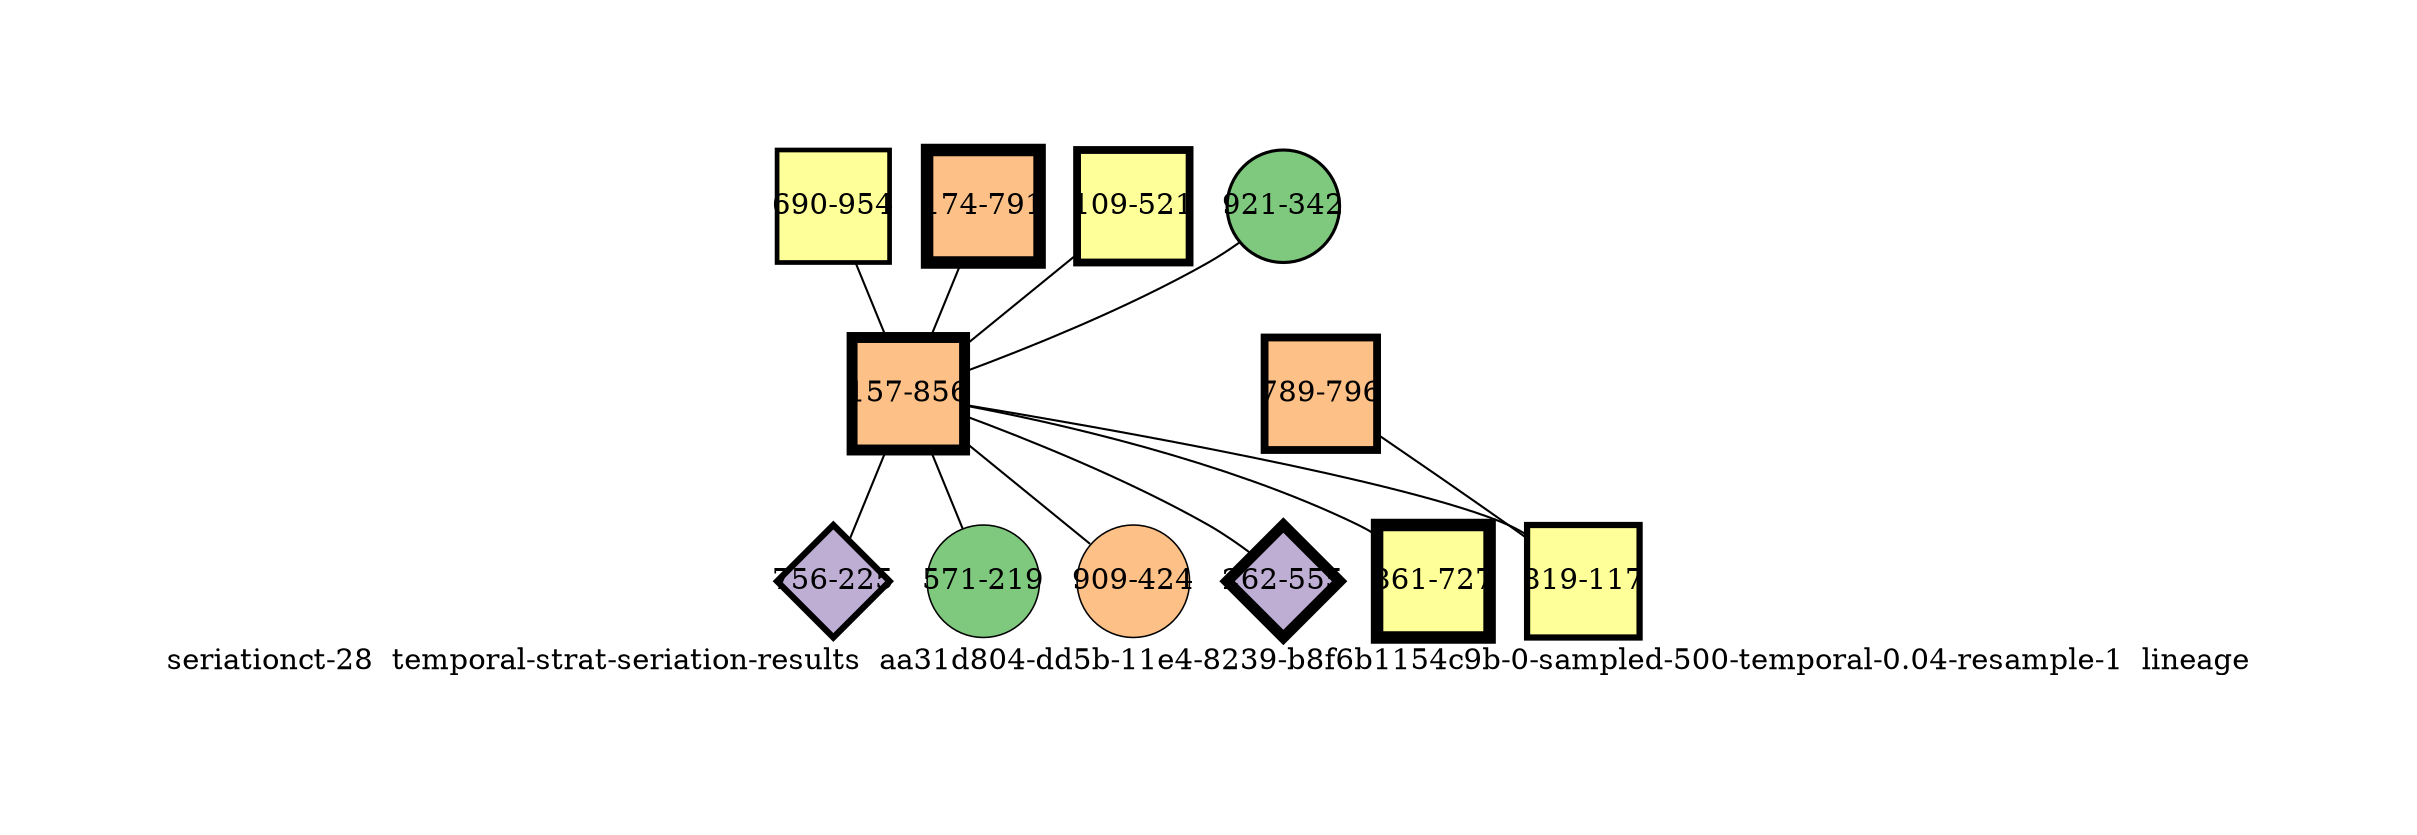 strict graph "seriationct-28  temporal-strat-seriation-results  aa31d804-dd5b-11e4-8239-b8f6b1154c9b-0-sampled-500-temporal-0.04-resample-1  lineage" {
labelloc=b;
ratio=auto;
pad="1.0";
label="seriationct-28  temporal-strat-seriation-results  aa31d804-dd5b-11e4-8239-b8f6b1154c9b-0-sampled-500-temporal-0.04-resample-1  lineage";
node [width="0.75", style=filled, fixedsize=true, height="0.75", shape=circle, label=""];
0 [xCoordinate="954.0", appears_in_slice=3, yCoordinate="690.0", colorscheme=accent8, lineage_id=1, short_label="690-954", label="690-954", shape=square, cluster_id=3, fillcolor=4, size="500.0", id=0, penwidth="2.25"];
1 [xCoordinate="791.0", appears_in_slice=8, yCoordinate="174.0", colorscheme=accent8, lineage_id=1, short_label="174-791", label="174-791", shape=square, cluster_id=2, fillcolor=3, size="500.0", id=1, penwidth="6.0"];
2 [xCoordinate="521.0", appears_in_slice=5, yCoordinate="109.0", colorscheme=accent8, lineage_id=1, short_label="109-521", label="109-521", shape=square, cluster_id=3, fillcolor=4, size="500.0", id=2, penwidth="3.75"];
3 [xCoordinate="342.0", appears_in_slice=2, yCoordinate="921.0", colorscheme=accent8, lineage_id=0, short_label="921-342", label="921-342", shape=circle, cluster_id=0, fillcolor=1, size="500.0", id=3, penwidth="1.5"];
4 [xCoordinate="856.0", appears_in_slice=7, yCoordinate="157.0", colorscheme=accent8, lineage_id=1, short_label="157-856", label="157-856", shape=square, cluster_id=2, fillcolor=3, size="500.0", id=4, penwidth="5.25"];
5 [xCoordinate="225.0", appears_in_slice=4, yCoordinate="756.0", colorscheme=accent8, lineage_id=2, short_label="756-225", label="756-225", shape=diamond, cluster_id=1, fillcolor=2, size="500.0", id=5, penwidth="3.0"];
6 [xCoordinate="219.0", appears_in_slice=1, yCoordinate="571.0", colorscheme=accent8, lineage_id=0, short_label="571-219", label="571-219", shape=circle, cluster_id=0, fillcolor=1, size="500.0", id=6, penwidth="0.75"];
7 [xCoordinate="424.0", appears_in_slice=1, yCoordinate="909.0", colorscheme=accent8, lineage_id=0, short_label="909-424", label="909-424", shape=circle, cluster_id=2, fillcolor=3, size="500.0", id=7, penwidth="0.75"];
8 [xCoordinate="796.0", appears_in_slice=5, yCoordinate="789.0", colorscheme=accent8, lineage_id=1, short_label="789-796", label="789-796", shape=square, cluster_id=2, fillcolor=3, size="500.0", id=8, penwidth="3.75"];
9 [xCoordinate="555.0", appears_in_slice=7, yCoordinate="262.0", colorscheme=accent8, lineage_id=2, short_label="262-555", label="262-555", shape=diamond, cluster_id=1, fillcolor=2, size="500.0", id=9, penwidth="5.25"];
10 [xCoordinate="117.0", appears_in_slice=4, yCoordinate="819.0", colorscheme=accent8, lineage_id=1, short_label="819-117", label="819-117", shape=square, cluster_id=3, fillcolor=4, size="500.0", id=10, penwidth="3.0"];
11 [xCoordinate="727.0", appears_in_slice=8, yCoordinate="861.0", colorscheme=accent8, lineage_id=1, short_label="861-727", label="861-727", shape=square, cluster_id=3, fillcolor=4, size="500.0", id=11, penwidth="6.0"];
0 -- 4  [inverseweight="2.8221126567", weight="0.354344465175"];
1 -- 4  [inverseweight="2.78951151673", weight="0.358485704039"];
2 -- 4  [inverseweight="3.02381254762", weight="0.330708330708"];
3 -- 4  [inverseweight="3.07507494818", weight="0.32519532592"];
4 -- 5  [inverseweight="2.94484707983", weight="0.339576206469"];
4 -- 6  [inverseweight="2.97482058654", weight="0.336154726279"];
4 -- 7  [inverseweight="2.62765132397", weight="0.380567996553"];
4 -- 9  [inverseweight="2.67659202862", weight="0.373609421723"];
4 -- 10  [inverseweight="2.84458474142", weight="0.351545160684"];
4 -- 11  [inverseweight="2.86750802774", weight="0.348734856302"];
8 -- 10  [inverseweight="3.03605160049", weight="0.329375166034"];
}
